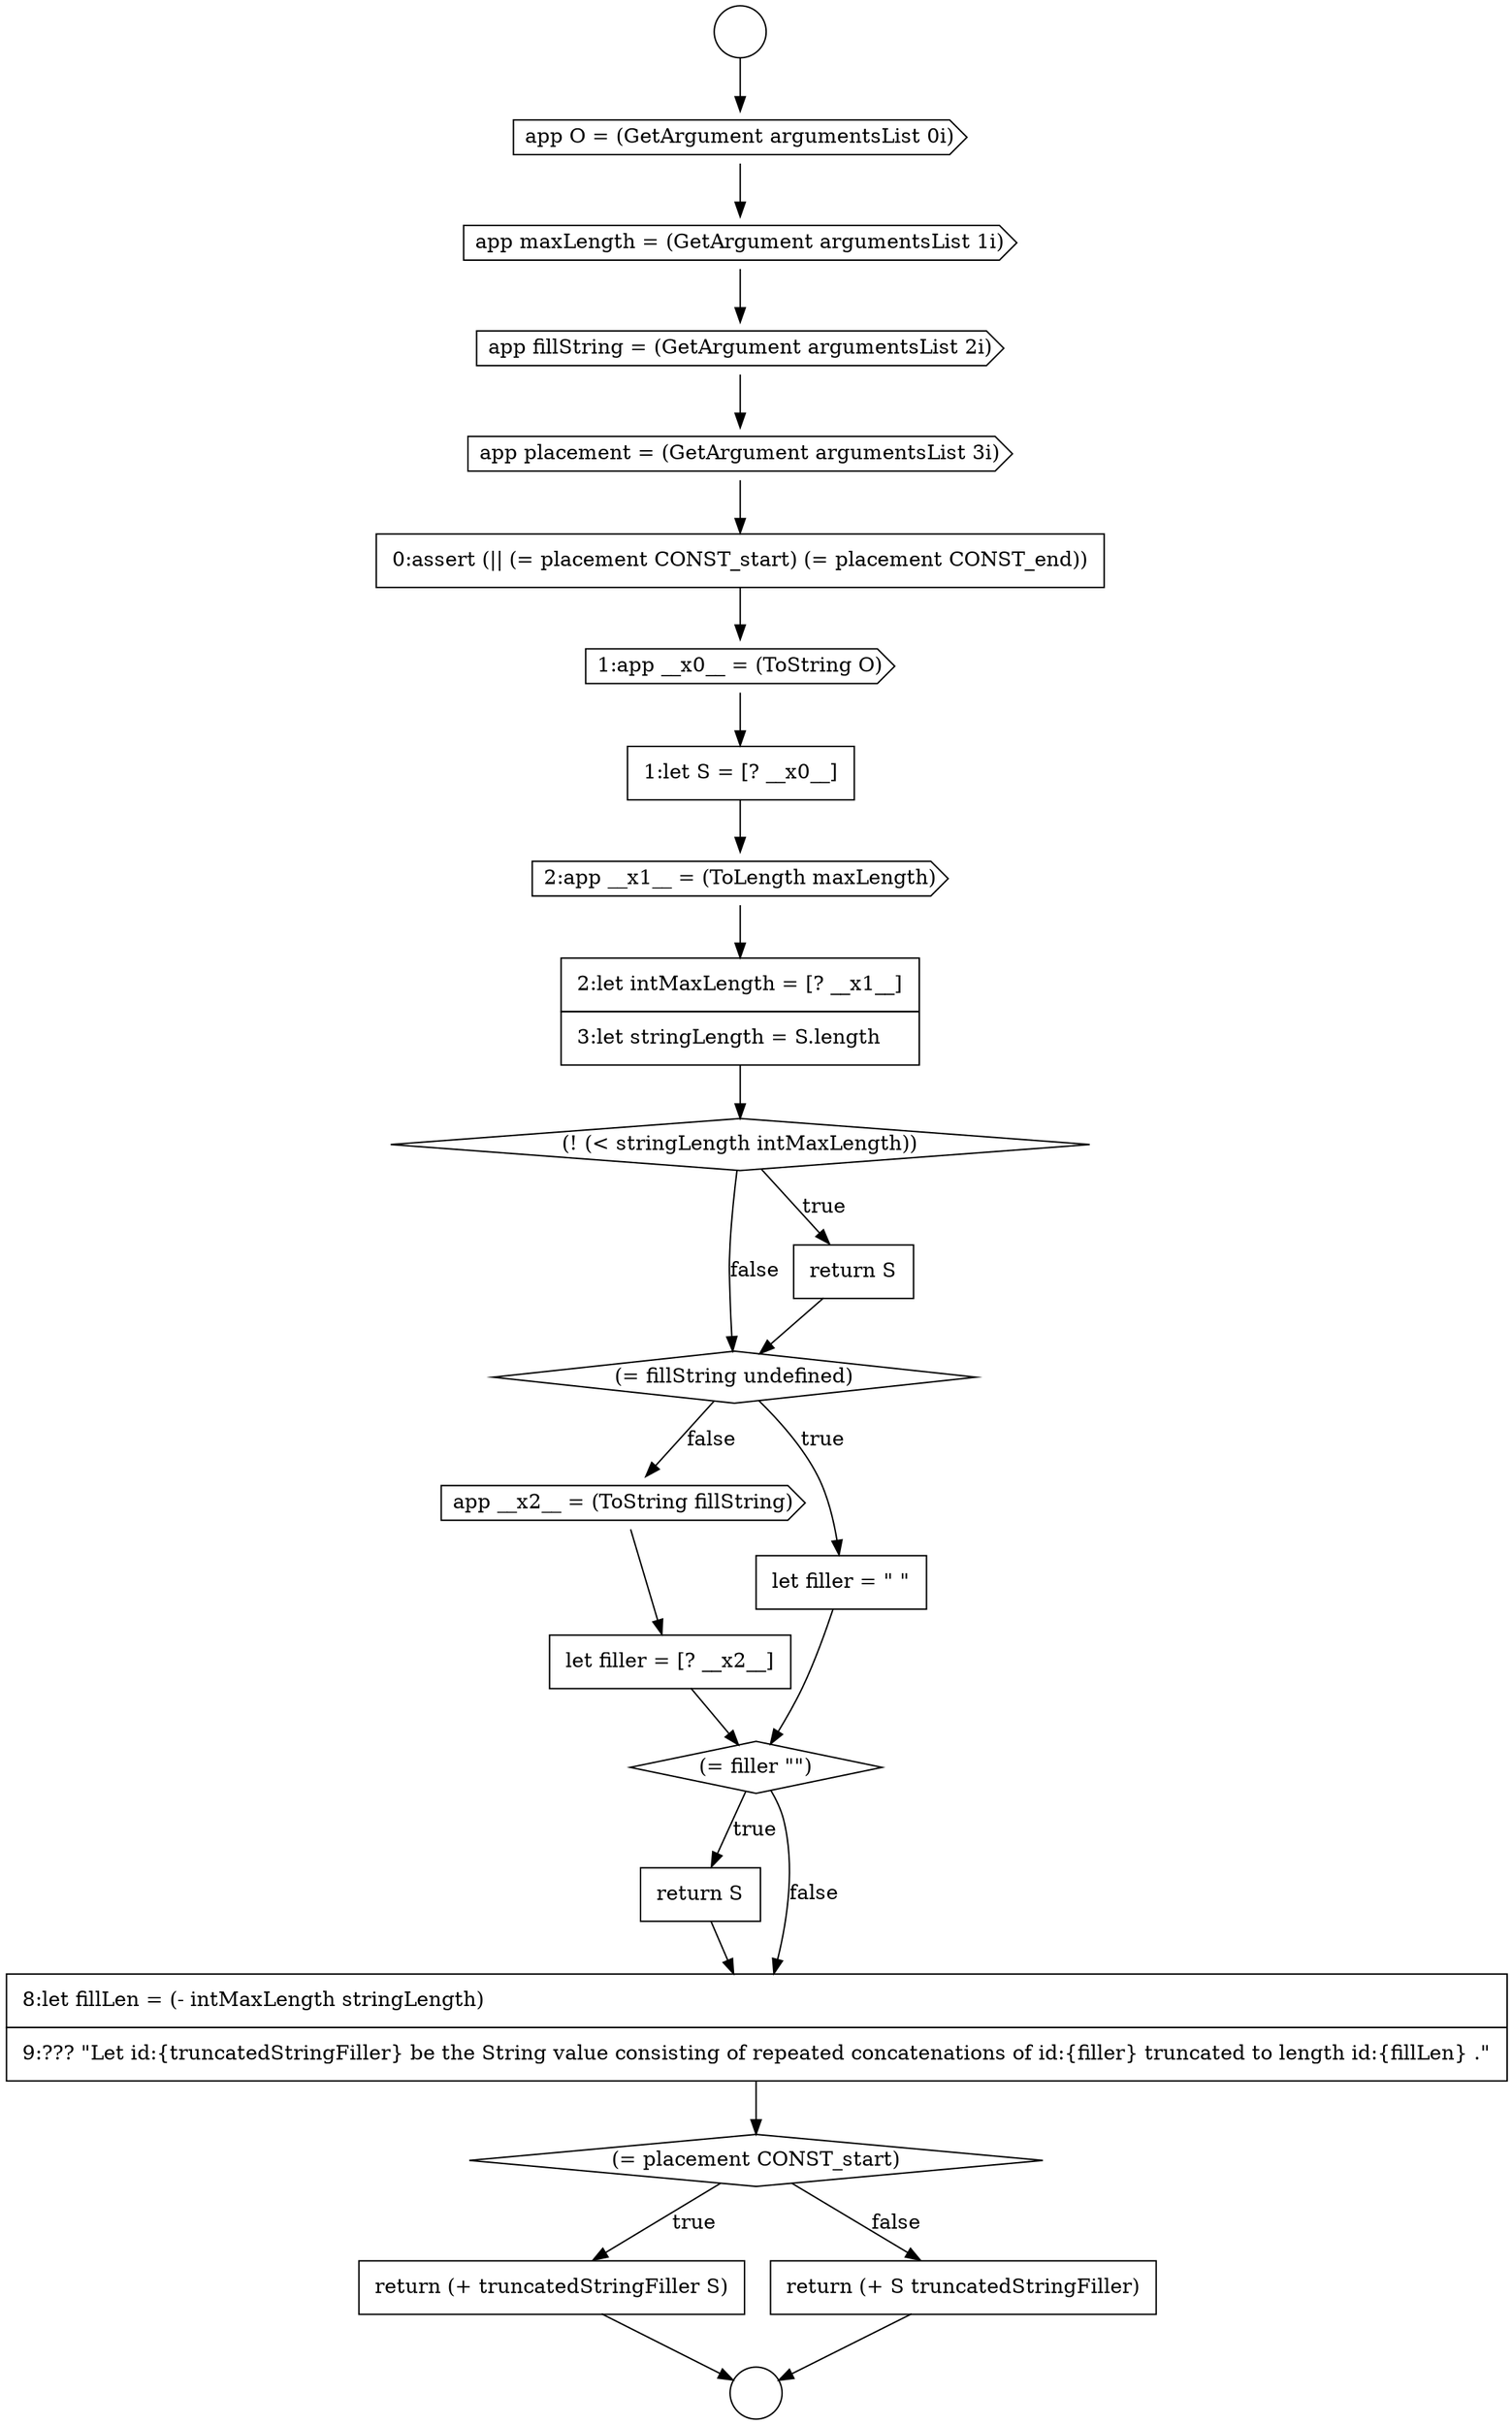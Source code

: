 digraph {
  node14181 [shape=cds, label=<<font color="black">app O = (GetArgument argumentsList 0i)</font>> color="black" fillcolor="white" style=filled]
  node14200 [shape=none, margin=0, label=<<font color="black">
    <table border="0" cellborder="1" cellspacing="0" cellpadding="10">
      <tr><td align="left">return (+ truncatedStringFiller S)</td></tr>
    </table>
  </font>> color="black" fillcolor="white" style=filled]
  node14188 [shape=cds, label=<<font color="black">2:app __x1__ = (ToLength maxLength)</font>> color="black" fillcolor="white" style=filled]
  node14192 [shape=diamond, label=<<font color="black">(= fillString undefined)</font>> color="black" fillcolor="white" style=filled]
  node14196 [shape=diamond, label=<<font color="black">(= filler &quot;&quot;)</font>> color="black" fillcolor="white" style=filled]
  node14184 [shape=cds, label=<<font color="black">app placement = (GetArgument argumentsList 3i)</font>> color="black" fillcolor="white" style=filled]
  node14199 [shape=diamond, label=<<font color="black">(= placement CONST_start)</font>> color="black" fillcolor="white" style=filled]
  node14189 [shape=none, margin=0, label=<<font color="black">
    <table border="0" cellborder="1" cellspacing="0" cellpadding="10">
      <tr><td align="left">2:let intMaxLength = [? __x1__]</td></tr>
      <tr><td align="left">3:let stringLength = S.length</td></tr>
    </table>
  </font>> color="black" fillcolor="white" style=filled]
  node14195 [shape=none, margin=0, label=<<font color="black">
    <table border="0" cellborder="1" cellspacing="0" cellpadding="10">
      <tr><td align="left">let filler = [? __x2__]</td></tr>
    </table>
  </font>> color="black" fillcolor="white" style=filled]
  node14183 [shape=cds, label=<<font color="black">app fillString = (GetArgument argumentsList 2i)</font>> color="black" fillcolor="white" style=filled]
  node14194 [shape=cds, label=<<font color="black">app __x2__ = (ToString fillString)</font>> color="black" fillcolor="white" style=filled]
  node14190 [shape=diamond, label=<<font color="black">(! (&lt; stringLength intMaxLength))</font>> color="black" fillcolor="white" style=filled]
  node14201 [shape=none, margin=0, label=<<font color="black">
    <table border="0" cellborder="1" cellspacing="0" cellpadding="10">
      <tr><td align="left">return (+ S truncatedStringFiller)</td></tr>
    </table>
  </font>> color="black" fillcolor="white" style=filled]
  node14197 [shape=none, margin=0, label=<<font color="black">
    <table border="0" cellborder="1" cellspacing="0" cellpadding="10">
      <tr><td align="left">return S</td></tr>
    </table>
  </font>> color="black" fillcolor="white" style=filled]
  node14182 [shape=cds, label=<<font color="black">app maxLength = (GetArgument argumentsList 1i)</font>> color="black" fillcolor="white" style=filled]
  node14187 [shape=none, margin=0, label=<<font color="black">
    <table border="0" cellborder="1" cellspacing="0" cellpadding="10">
      <tr><td align="left">1:let S = [? __x0__]</td></tr>
    </table>
  </font>> color="black" fillcolor="white" style=filled]
  node14191 [shape=none, margin=0, label=<<font color="black">
    <table border="0" cellborder="1" cellspacing="0" cellpadding="10">
      <tr><td align="left">return S</td></tr>
    </table>
  </font>> color="black" fillcolor="white" style=filled]
  node14180 [shape=circle label=" " color="black" fillcolor="white" style=filled]
  node14185 [shape=none, margin=0, label=<<font color="black">
    <table border="0" cellborder="1" cellspacing="0" cellpadding="10">
      <tr><td align="left">0:assert (|| (= placement CONST_start) (= placement CONST_end))</td></tr>
    </table>
  </font>> color="black" fillcolor="white" style=filled]
  node14193 [shape=none, margin=0, label=<<font color="black">
    <table border="0" cellborder="1" cellspacing="0" cellpadding="10">
      <tr><td align="left">let filler = &quot; &quot;</td></tr>
    </table>
  </font>> color="black" fillcolor="white" style=filled]
  node14198 [shape=none, margin=0, label=<<font color="black">
    <table border="0" cellborder="1" cellspacing="0" cellpadding="10">
      <tr><td align="left">8:let fillLen = (- intMaxLength stringLength)</td></tr>
      <tr><td align="left">9:??? &quot;Let id:{truncatedStringFiller} be the String value consisting of repeated concatenations of id:{filler} truncated to length id:{fillLen} .&quot;</td></tr>
    </table>
  </font>> color="black" fillcolor="white" style=filled]
  node14186 [shape=cds, label=<<font color="black">1:app __x0__ = (ToString O)</font>> color="black" fillcolor="white" style=filled]
  node14179 [shape=circle label=" " color="black" fillcolor="white" style=filled]
  node14190 -> node14191 [label=<<font color="black">true</font>> color="black"]
  node14190 -> node14192 [label=<<font color="black">false</font>> color="black"]
  node14181 -> node14182 [ color="black"]
  node14184 -> node14185 [ color="black"]
  node14188 -> node14189 [ color="black"]
  node14196 -> node14197 [label=<<font color="black">true</font>> color="black"]
  node14196 -> node14198 [label=<<font color="black">false</font>> color="black"]
  node14186 -> node14187 [ color="black"]
  node14187 -> node14188 [ color="black"]
  node14195 -> node14196 [ color="black"]
  node14193 -> node14196 [ color="black"]
  node14191 -> node14192 [ color="black"]
  node14192 -> node14193 [label=<<font color="black">true</font>> color="black"]
  node14192 -> node14194 [label=<<font color="black">false</font>> color="black"]
  node14198 -> node14199 [ color="black"]
  node14183 -> node14184 [ color="black"]
  node14194 -> node14195 [ color="black"]
  node14189 -> node14190 [ color="black"]
  node14199 -> node14200 [label=<<font color="black">true</font>> color="black"]
  node14199 -> node14201 [label=<<font color="black">false</font>> color="black"]
  node14201 -> node14180 [ color="black"]
  node14197 -> node14198 [ color="black"]
  node14179 -> node14181 [ color="black"]
  node14182 -> node14183 [ color="black"]
  node14200 -> node14180 [ color="black"]
  node14185 -> node14186 [ color="black"]
}
